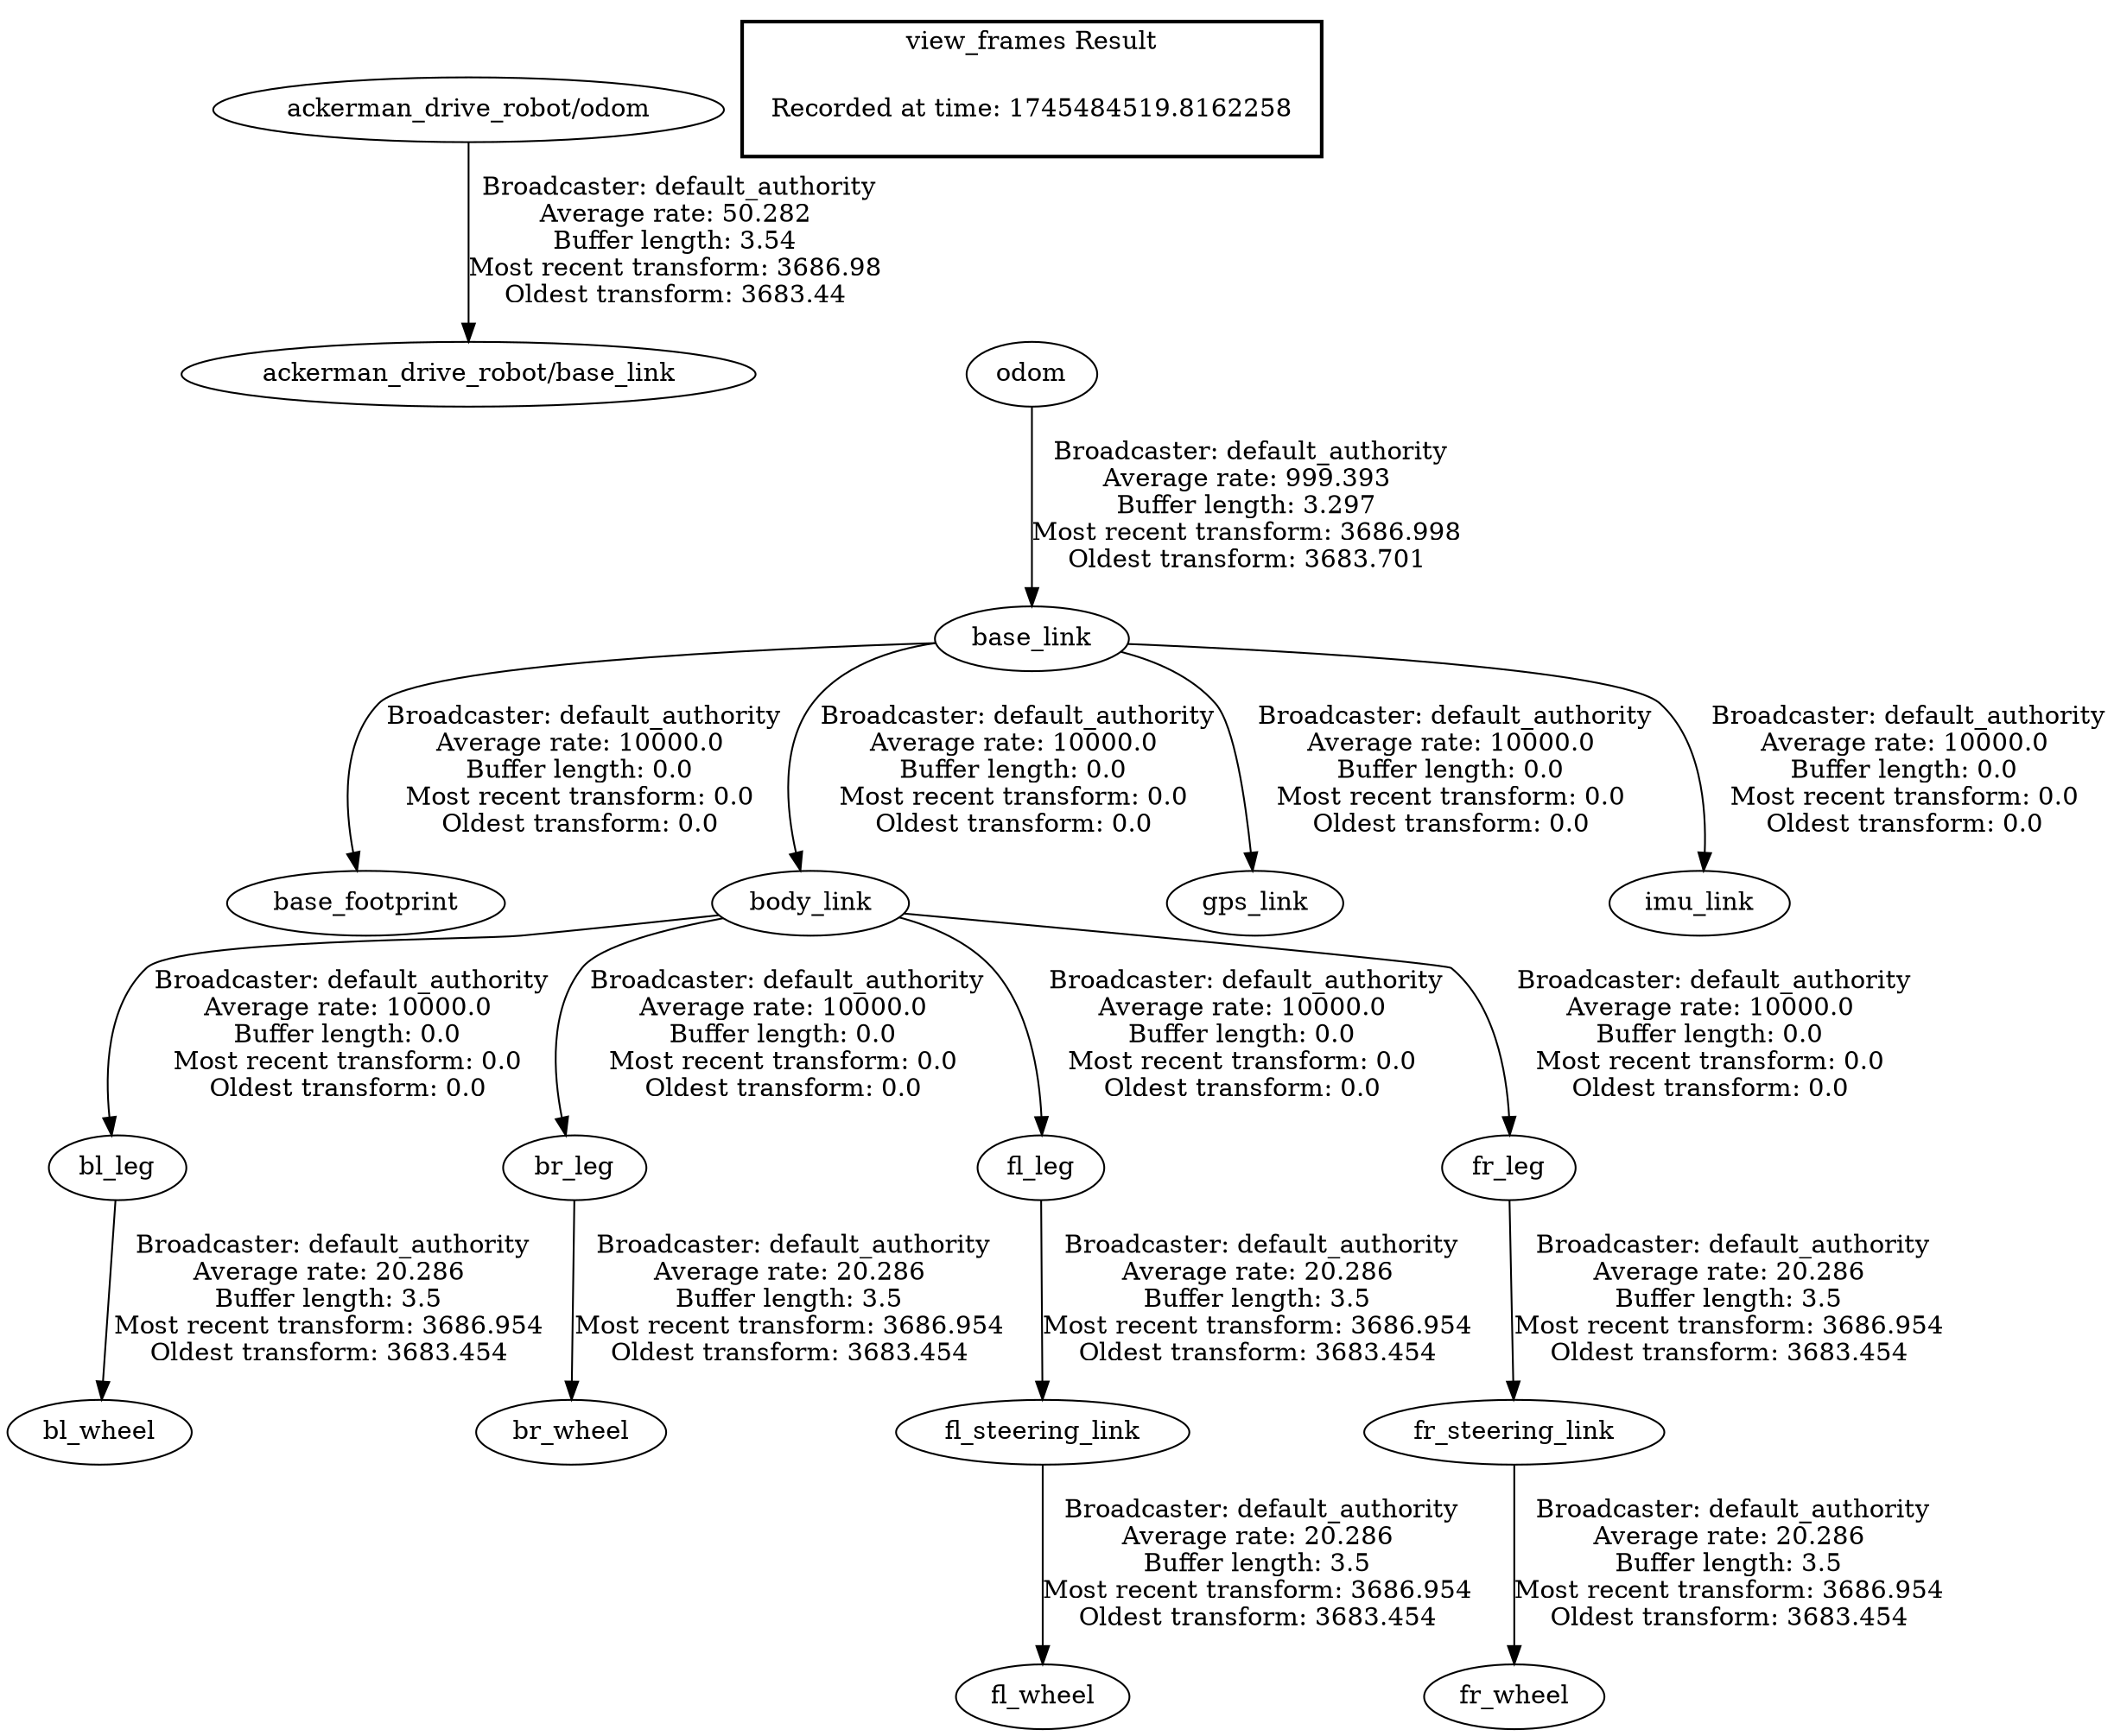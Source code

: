 digraph G {
"ackerman_drive_robot/odom" -> "ackerman_drive_robot/base_link"[label=" Broadcaster: default_authority\nAverage rate: 50.282\nBuffer length: 3.54\nMost recent transform: 3686.98\nOldest transform: 3683.44\n"];
"base_link" -> "base_footprint"[label=" Broadcaster: default_authority\nAverage rate: 10000.0\nBuffer length: 0.0\nMost recent transform: 0.0\nOldest transform: 0.0\n"];
"odom" -> "base_link"[label=" Broadcaster: default_authority\nAverage rate: 999.393\nBuffer length: 3.297\nMost recent transform: 3686.998\nOldest transform: 3683.701\n"];
"body_link" -> "bl_leg"[label=" Broadcaster: default_authority\nAverage rate: 10000.0\nBuffer length: 0.0\nMost recent transform: 0.0\nOldest transform: 0.0\n"];
"base_link" -> "body_link"[label=" Broadcaster: default_authority\nAverage rate: 10000.0\nBuffer length: 0.0\nMost recent transform: 0.0\nOldest transform: 0.0\n"];
"body_link" -> "br_leg"[label=" Broadcaster: default_authority\nAverage rate: 10000.0\nBuffer length: 0.0\nMost recent transform: 0.0\nOldest transform: 0.0\n"];
"body_link" -> "fl_leg"[label=" Broadcaster: default_authority\nAverage rate: 10000.0\nBuffer length: 0.0\nMost recent transform: 0.0\nOldest transform: 0.0\n"];
"body_link" -> "fr_leg"[label=" Broadcaster: default_authority\nAverage rate: 10000.0\nBuffer length: 0.0\nMost recent transform: 0.0\nOldest transform: 0.0\n"];
"base_link" -> "gps_link"[label=" Broadcaster: default_authority\nAverage rate: 10000.0\nBuffer length: 0.0\nMost recent transform: 0.0\nOldest transform: 0.0\n"];
"base_link" -> "imu_link"[label=" Broadcaster: default_authority\nAverage rate: 10000.0\nBuffer length: 0.0\nMost recent transform: 0.0\nOldest transform: 0.0\n"];
"bl_leg" -> "bl_wheel"[label=" Broadcaster: default_authority\nAverage rate: 20.286\nBuffer length: 3.5\nMost recent transform: 3686.954\nOldest transform: 3683.454\n"];
"br_leg" -> "br_wheel"[label=" Broadcaster: default_authority\nAverage rate: 20.286\nBuffer length: 3.5\nMost recent transform: 3686.954\nOldest transform: 3683.454\n"];
"fl_leg" -> "fl_steering_link"[label=" Broadcaster: default_authority\nAverage rate: 20.286\nBuffer length: 3.5\nMost recent transform: 3686.954\nOldest transform: 3683.454\n"];
"fl_steering_link" -> "fl_wheel"[label=" Broadcaster: default_authority\nAverage rate: 20.286\nBuffer length: 3.5\nMost recent transform: 3686.954\nOldest transform: 3683.454\n"];
"fr_leg" -> "fr_steering_link"[label=" Broadcaster: default_authority\nAverage rate: 20.286\nBuffer length: 3.5\nMost recent transform: 3686.954\nOldest transform: 3683.454\n"];
"fr_steering_link" -> "fr_wheel"[label=" Broadcaster: default_authority\nAverage rate: 20.286\nBuffer length: 3.5\nMost recent transform: 3686.954\nOldest transform: 3683.454\n"];
edge [style=invis];
 subgraph cluster_legend { style=bold; color=black; label ="view_frames Result";
"Recorded at time: 1745484519.8162258"[ shape=plaintext ] ;
}->"odom";
}